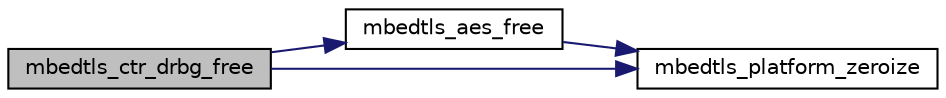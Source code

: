 digraph "mbedtls_ctr_drbg_free"
{
 // LATEX_PDF_SIZE
  edge [fontname="Helvetica",fontsize="10",labelfontname="Helvetica",labelfontsize="10"];
  node [fontname="Helvetica",fontsize="10",shape=record];
  rankdir="LR";
  Node1 [label="mbedtls_ctr_drbg_free",height=0.2,width=0.4,color="black", fillcolor="grey75", style="filled", fontcolor="black",tooltip="This function clears CTR_CRBG context data."];
  Node1 -> Node2 [color="midnightblue",fontsize="10",style="solid",fontname="Helvetica"];
  Node2 [label="mbedtls_aes_free",height=0.2,width=0.4,color="black", fillcolor="white", style="filled",URL="$dd/d34/aes_8c.html#ad1424ff458ff2ed765d37b620aae4882",tooltip="This function releases and clears the specified AES context."];
  Node2 -> Node3 [color="midnightblue",fontsize="10",style="solid",fontname="Helvetica"];
  Node3 [label="mbedtls_platform_zeroize",height=0.2,width=0.4,color="black", fillcolor="white", style="filled",URL="$dd/dde/platform__util_8c.html#aa4e36b2c1c58d8ad89e1e11b6ebea2d9",tooltip="Securely zeroize a buffer."];
  Node1 -> Node3 [color="midnightblue",fontsize="10",style="solid",fontname="Helvetica"];
}
